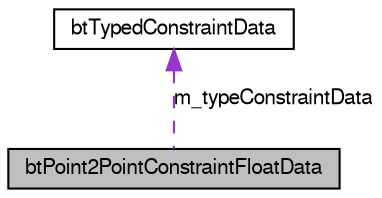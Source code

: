 digraph G
{
  bgcolor="transparent";
  edge [fontname="FreeSans",fontsize=10,labelfontname="FreeSans",labelfontsize=10];
  node [fontname="FreeSans",fontsize=10,shape=record];
  Node1 [label="btPoint2PointConstraintFloatData",height=0.2,width=0.4,color="black", fillcolor="grey75", style="filled" fontcolor="black"];
  Node2 -> Node1 [dir=back,color="darkorchid3",fontsize=10,style="dashed",label="m_typeConstraintData"];
  Node2 [label="btTypedConstraintData",height=0.2,width=0.4,color="black",URL="$structbt_typed_constraint_data.html",tooltip="this structure is not used, except for loading pre-2.82 .bullet files"];
}
